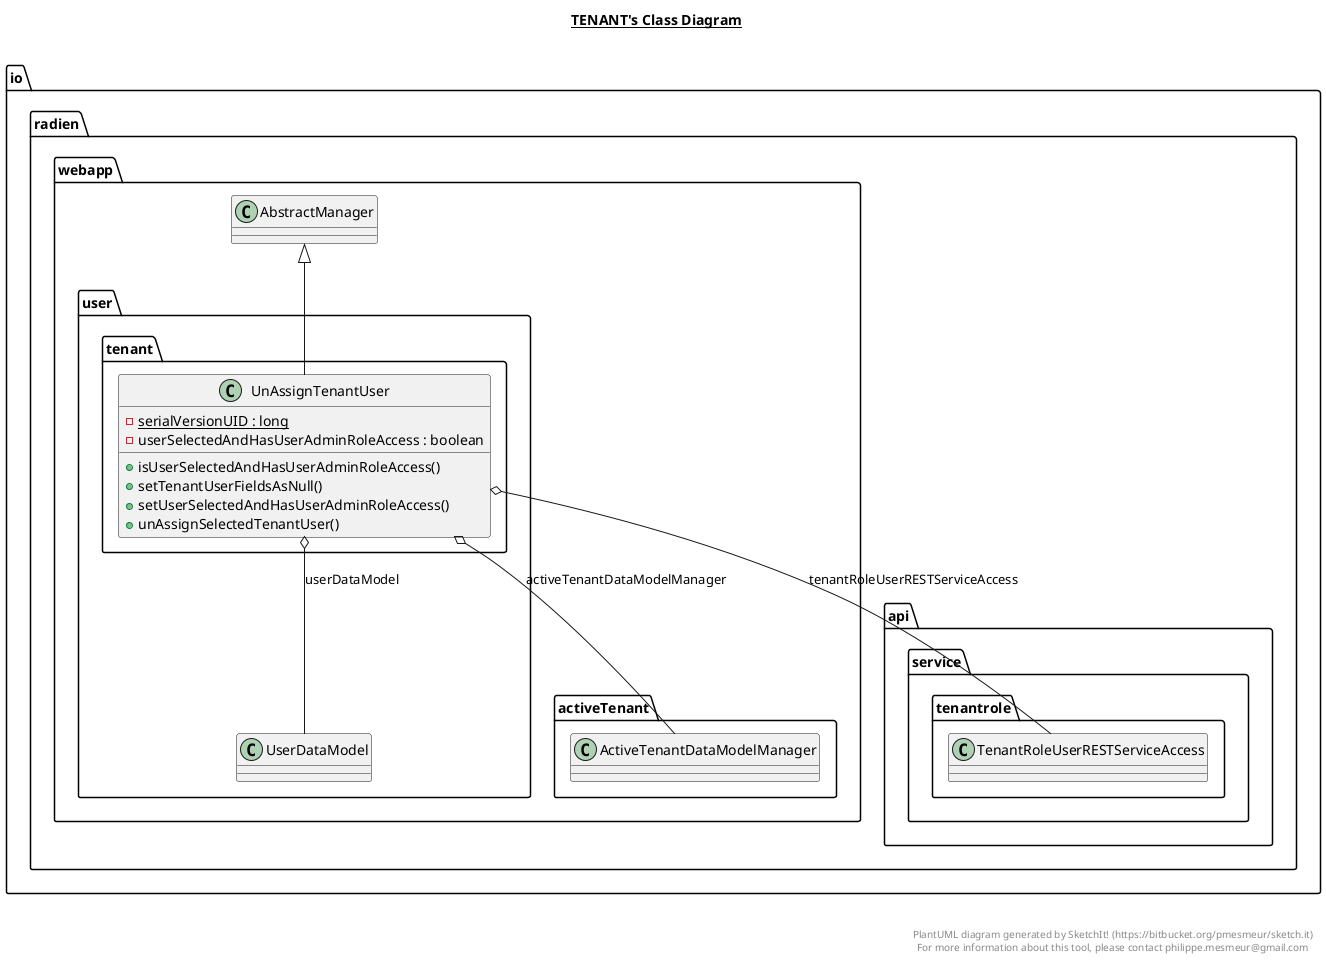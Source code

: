 @startuml

title __TENANT's Class Diagram__\n

  namespace io.radien.webapp {
    namespace user {
      namespace tenant {
        class io.radien.webapp.user.tenant.UnAssignTenantUser {
            {static} - serialVersionUID : long
            - userSelectedAndHasUserAdminRoleAccess : boolean
            + isUserSelectedAndHasUserAdminRoleAccess()
            + setTenantUserFieldsAsNull()
            + setUserSelectedAndHasUserAdminRoleAccess()
            + unAssignSelectedTenantUser()
        }
      }
    }
  }
  

  io.radien.webapp.user.tenant.UnAssignTenantUser -up-|> io.radien.webapp.AbstractManager
  io.radien.webapp.user.tenant.UnAssignTenantUser o-- io.radien.webapp.activeTenant.ActiveTenantDataModelManager : activeTenantDataModelManager
  io.radien.webapp.user.tenant.UnAssignTenantUser o-- io.radien.api.service.tenantrole.TenantRoleUserRESTServiceAccess : tenantRoleUserRESTServiceAccess
  io.radien.webapp.user.tenant.UnAssignTenantUser o-- io.radien.webapp.user.UserDataModel : userDataModel


right footer


PlantUML diagram generated by SketchIt! (https://bitbucket.org/pmesmeur/sketch.it)
For more information about this tool, please contact philippe.mesmeur@gmail.com
endfooter

@enduml

